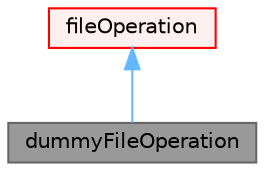 digraph "dummyFileOperation"
{
 // LATEX_PDF_SIZE
  bgcolor="transparent";
  edge [fontname=Helvetica,fontsize=10,labelfontname=Helvetica,labelfontsize=10];
  node [fontname=Helvetica,fontsize=10,shape=box,height=0.2,width=0.4];
  Node1 [id="Node000001",label="dummyFileOperation",height=0.2,width=0.4,color="gray40", fillcolor="grey60", style="filled", fontcolor="black",tooltip="Dummy fileOperation, to be used as a placeholder for interfaces taking a reference to a fileOperation..."];
  Node2 -> Node1 [id="edge1_Node000001_Node000002",dir="back",color="steelblue1",style="solid",tooltip=" "];
  Node2 [id="Node000002",label="fileOperation",height=0.2,width=0.4,color="red", fillcolor="#FFF0F0", style="filled",URL="$classFoam_1_1fileOperation.html",tooltip="An encapsulation of filesystem-related operations."];
}
